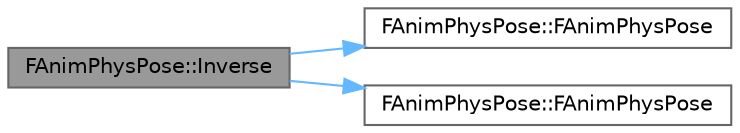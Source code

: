 digraph "FAnimPhysPose::Inverse"
{
 // INTERACTIVE_SVG=YES
 // LATEX_PDF_SIZE
  bgcolor="transparent";
  edge [fontname=Helvetica,fontsize=10,labelfontname=Helvetica,labelfontsize=10];
  node [fontname=Helvetica,fontsize=10,shape=box,height=0.2,width=0.4];
  rankdir="LR";
  Node1 [id="Node000001",label="FAnimPhysPose::Inverse",height=0.2,width=0.4,color="gray40", fillcolor="grey60", style="filled", fontcolor="black",tooltip=" "];
  Node1 -> Node2 [id="edge1_Node000001_Node000002",color="steelblue1",style="solid",tooltip=" "];
  Node2 [id="Node000002",label="FAnimPhysPose::FAnimPhysPose",height=0.2,width=0.4,color="grey40", fillcolor="white", style="filled",URL="$d5/dea/structFAnimPhysPose.html#aec181593d7621cbec021815bbe48225d",tooltip=" "];
  Node1 -> Node3 [id="edge2_Node000001_Node000003",color="steelblue1",style="solid",tooltip=" "];
  Node3 [id="Node000003",label="FAnimPhysPose::FAnimPhysPose",height=0.2,width=0.4,color="grey40", fillcolor="white", style="filled",URL="$d5/dea/structFAnimPhysPose.html#ae766c3778ed44bd9fb3a58a2c7d75f00",tooltip=" "];
}
